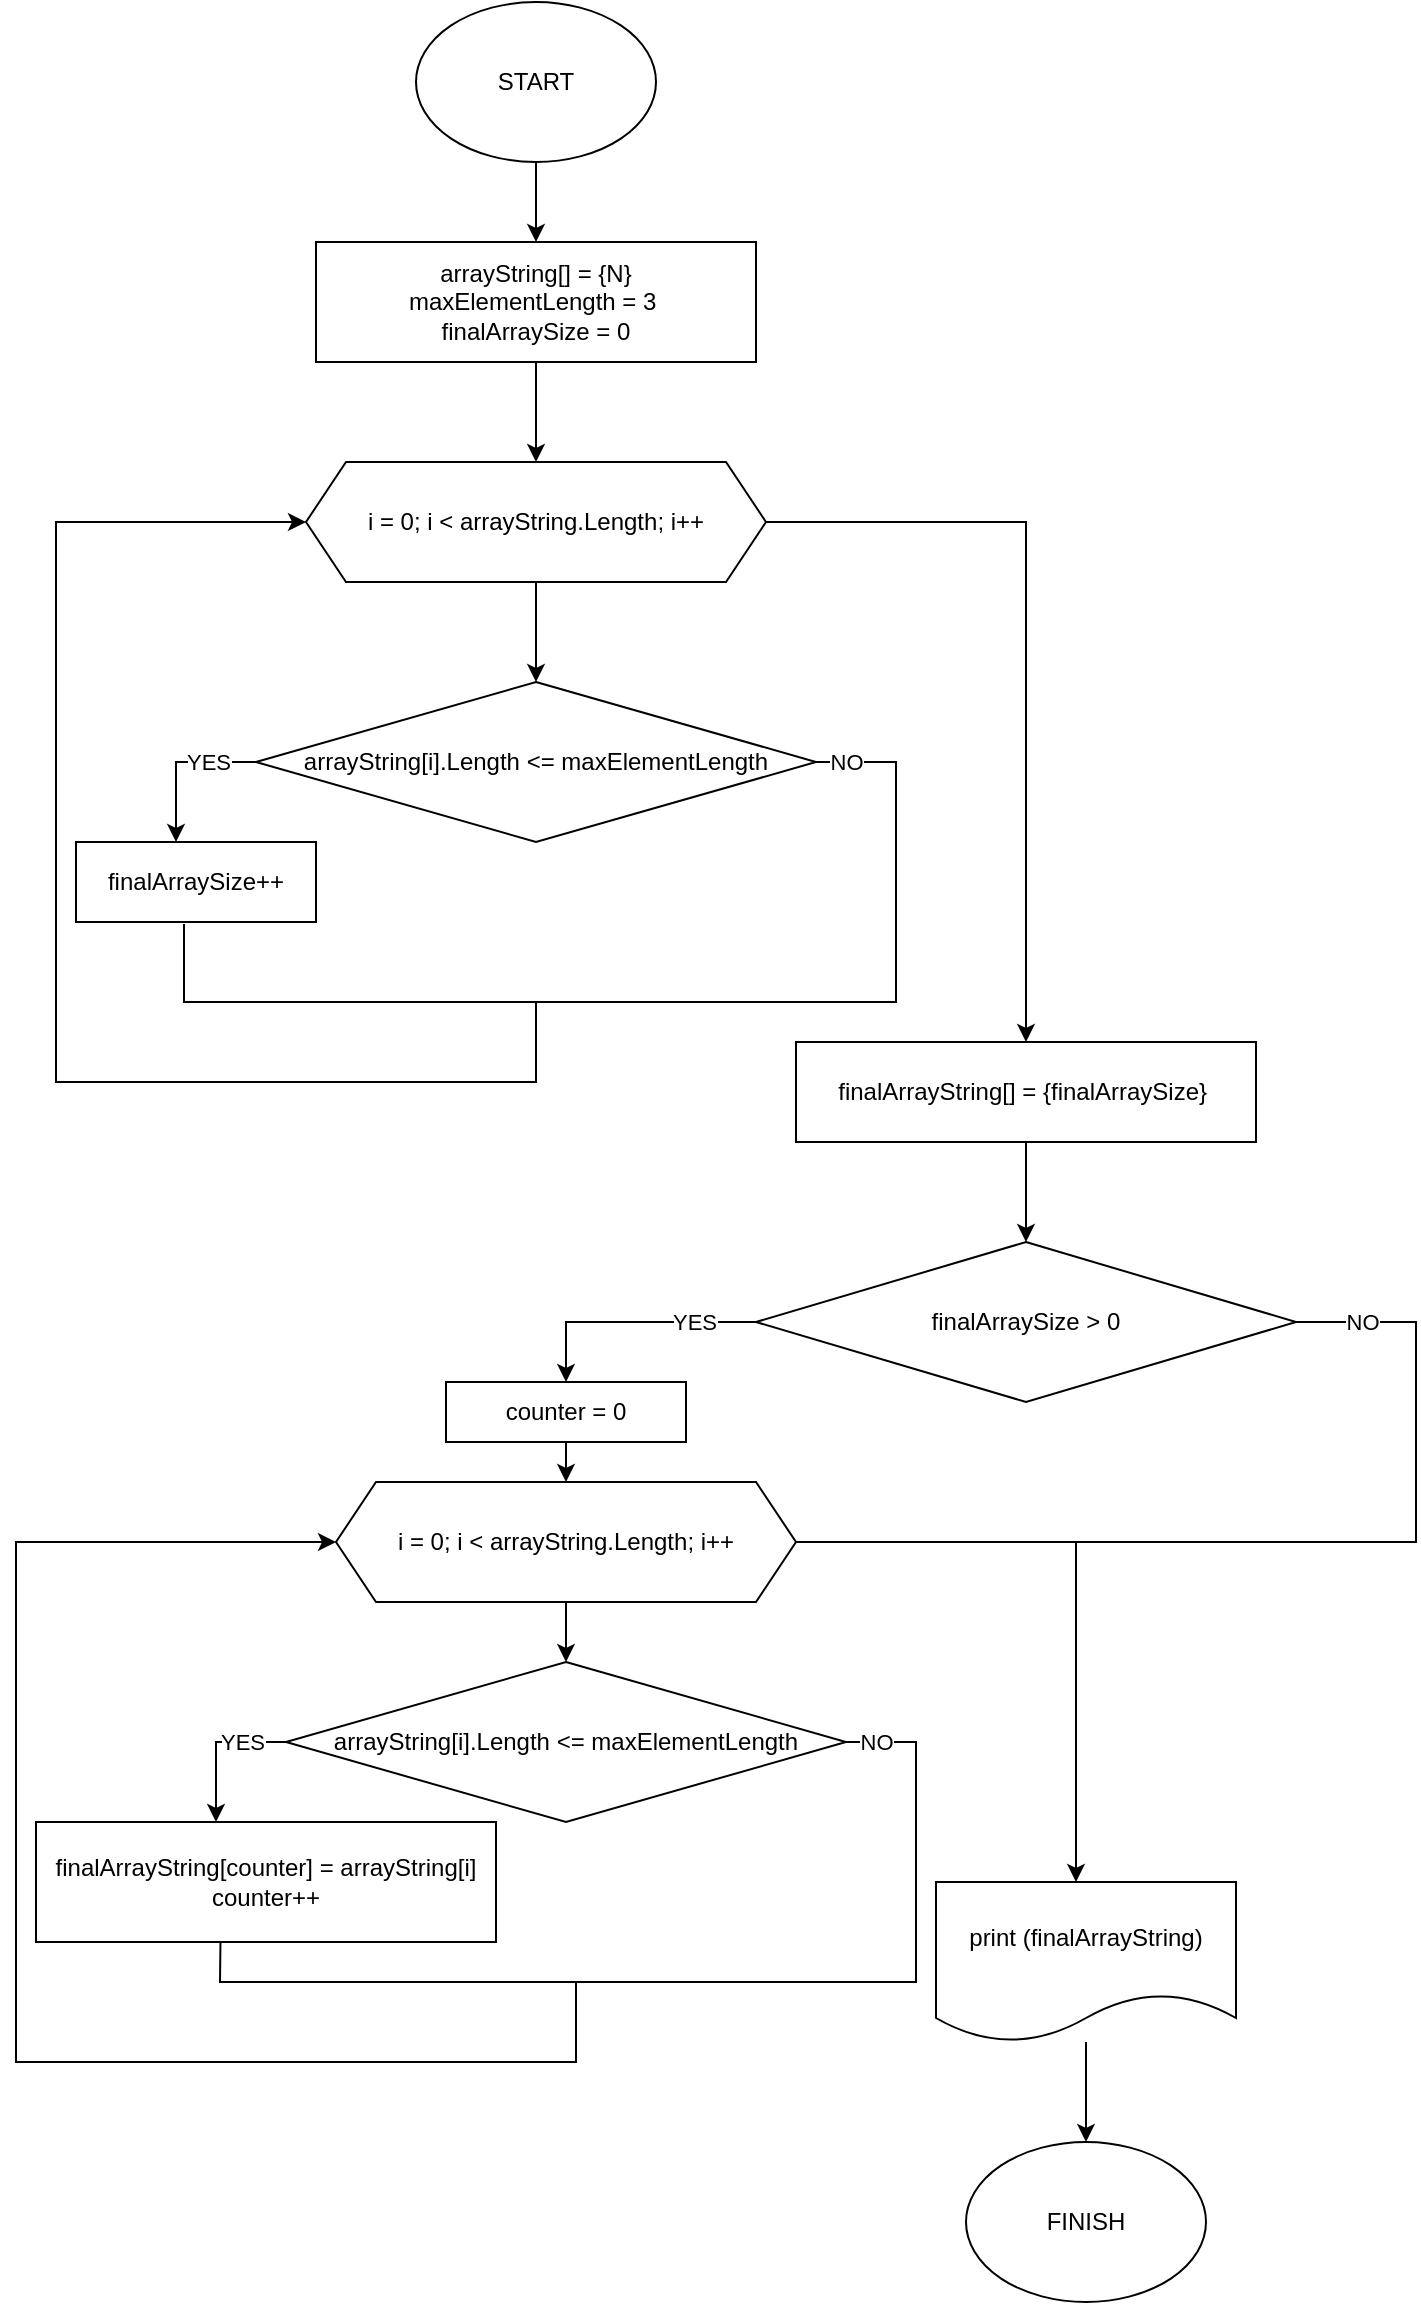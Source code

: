 <mxfile version="20.7.4" type="device"><diagram id="P9x2v4XkM7puXghROzXf" name="Страница 1"><mxGraphModel dx="1366" dy="728" grid="1" gridSize="10" guides="1" tooltips="1" connect="1" arrows="1" fold="1" page="1" pageScale="1" pageWidth="827" pageHeight="1169" math="0" shadow="0"><root><mxCell id="0"/><mxCell id="1" parent="0"/><mxCell id="e9jFGHZuqt24q90b8Jb8-7" value="" style="edgeStyle=orthogonalEdgeStyle;rounded=0;orthogonalLoop=1;jettySize=auto;html=1;" edge="1" parent="1" source="e9jFGHZuqt24q90b8Jb8-2" target="e9jFGHZuqt24q90b8Jb8-5"><mxGeometry relative="1" as="geometry"/></mxCell><mxCell id="e9jFGHZuqt24q90b8Jb8-2" value="START" style="ellipse;whiteSpace=wrap;html=1;" vertex="1" parent="1"><mxGeometry x="280" y="10" width="120" height="80" as="geometry"/></mxCell><mxCell id="e9jFGHZuqt24q90b8Jb8-10" value="" style="edgeStyle=orthogonalEdgeStyle;rounded=0;orthogonalLoop=1;jettySize=auto;html=1;" edge="1" parent="1" source="e9jFGHZuqt24q90b8Jb8-4" target="e9jFGHZuqt24q90b8Jb8-9"><mxGeometry relative="1" as="geometry"/></mxCell><mxCell id="e9jFGHZuqt24q90b8Jb8-22" value="" style="edgeStyle=orthogonalEdgeStyle;rounded=0;orthogonalLoop=1;jettySize=auto;html=1;" edge="1" parent="1" source="e9jFGHZuqt24q90b8Jb8-4" target="e9jFGHZuqt24q90b8Jb8-21"><mxGeometry relative="1" as="geometry"/></mxCell><mxCell id="e9jFGHZuqt24q90b8Jb8-4" value="i = 0; i &amp;lt; arrayString.Length; i++" style="shape=hexagon;perimeter=hexagonPerimeter2;whiteSpace=wrap;html=1;fixedSize=1;" vertex="1" parent="1"><mxGeometry x="225" y="240" width="230" height="60" as="geometry"/></mxCell><mxCell id="e9jFGHZuqt24q90b8Jb8-8" value="" style="edgeStyle=orthogonalEdgeStyle;rounded=0;orthogonalLoop=1;jettySize=auto;html=1;" edge="1" parent="1" source="e9jFGHZuqt24q90b8Jb8-5" target="e9jFGHZuqt24q90b8Jb8-4"><mxGeometry relative="1" as="geometry"/></mxCell><mxCell id="e9jFGHZuqt24q90b8Jb8-5" value="arrayString[] = {N}&lt;br&gt;maxElementLength = 3&amp;nbsp;&lt;br&gt;finalArraySize = 0" style="rounded=0;whiteSpace=wrap;html=1;" vertex="1" parent="1"><mxGeometry x="230" y="130" width="220" height="60" as="geometry"/></mxCell><mxCell id="e9jFGHZuqt24q90b8Jb8-15" value="" style="edgeStyle=orthogonalEdgeStyle;rounded=0;orthogonalLoop=1;jettySize=auto;html=1;" edge="1" parent="1" source="e9jFGHZuqt24q90b8Jb8-9" target="e9jFGHZuqt24q90b8Jb8-14"><mxGeometry relative="1" as="geometry"><Array as="points"><mxPoint x="160" y="390"/></Array></mxGeometry></mxCell><mxCell id="e9jFGHZuqt24q90b8Jb8-16" value="YES" style="edgeLabel;html=1;align=center;verticalAlign=middle;resizable=0;points=[];" vertex="1" connectable="0" parent="e9jFGHZuqt24q90b8Jb8-15"><mxGeometry x="-0.2" y="-4" relative="1" as="geometry"><mxPoint x="8" y="4" as="offset"/></mxGeometry></mxCell><mxCell id="e9jFGHZuqt24q90b8Jb8-9" value="arrayString[i].Length &amp;lt;= maxElementLength" style="rhombus;whiteSpace=wrap;html=1;" vertex="1" parent="1"><mxGeometry x="200" y="350" width="280" height="80" as="geometry"/></mxCell><mxCell id="e9jFGHZuqt24q90b8Jb8-14" value="finalArraySize++" style="whiteSpace=wrap;html=1;" vertex="1" parent="1"><mxGeometry x="110" y="430" width="120" height="40" as="geometry"/></mxCell><mxCell id="e9jFGHZuqt24q90b8Jb8-17" value="" style="endArrow=classic;html=1;rounded=0;exitX=1;exitY=0.5;exitDx=0;exitDy=0;entryX=0;entryY=0.5;entryDx=0;entryDy=0;" edge="1" parent="1" source="e9jFGHZuqt24q90b8Jb8-9" target="e9jFGHZuqt24q90b8Jb8-4"><mxGeometry width="50" height="50" relative="1" as="geometry"><mxPoint x="410" y="390" as="sourcePoint"/><mxPoint x="340" y="580" as="targetPoint"/><Array as="points"><mxPoint x="520" y="390"/><mxPoint x="520" y="510"/><mxPoint x="340" y="510"/><mxPoint x="340" y="550"/><mxPoint x="100" y="550"/><mxPoint x="100" y="270"/></Array></mxGeometry></mxCell><mxCell id="e9jFGHZuqt24q90b8Jb8-18" value="NO" style="edgeLabel;html=1;align=center;verticalAlign=middle;resizable=0;points=[];" vertex="1" connectable="0" parent="e9jFGHZuqt24q90b8Jb8-17"><mxGeometry x="-0.776" relative="1" as="geometry"><mxPoint x="-25" y="-75" as="offset"/></mxGeometry></mxCell><mxCell id="e9jFGHZuqt24q90b8Jb8-20" value="" style="endArrow=none;html=1;rounded=0;exitX=0.45;exitY=1.025;exitDx=0;exitDy=0;exitPerimeter=0;" edge="1" parent="1" source="e9jFGHZuqt24q90b8Jb8-14"><mxGeometry width="50" height="50" relative="1" as="geometry"><mxPoint x="410" y="390" as="sourcePoint"/><mxPoint x="340" y="510" as="targetPoint"/><Array as="points"><mxPoint x="164" y="510"/></Array></mxGeometry></mxCell><mxCell id="e9jFGHZuqt24q90b8Jb8-49" value="" style="edgeStyle=orthogonalEdgeStyle;rounded=0;orthogonalLoop=1;jettySize=auto;html=1;" edge="1" parent="1" source="e9jFGHZuqt24q90b8Jb8-21" target="e9jFGHZuqt24q90b8Jb8-46"><mxGeometry relative="1" as="geometry"/></mxCell><mxCell id="e9jFGHZuqt24q90b8Jb8-21" value="finalArrayString[] = {finalArraySize}&amp;nbsp;" style="whiteSpace=wrap;html=1;" vertex="1" parent="1"><mxGeometry x="470" y="530" width="230" height="50" as="geometry"/></mxCell><mxCell id="e9jFGHZuqt24q90b8Jb8-32" value="" style="edgeStyle=orthogonalEdgeStyle;rounded=0;orthogonalLoop=1;jettySize=auto;html=1;" edge="1" parent="1" source="e9jFGHZuqt24q90b8Jb8-23"><mxGeometry relative="1" as="geometry"><mxPoint x="355" y="840" as="targetPoint"/></mxGeometry></mxCell><mxCell id="e9jFGHZuqt24q90b8Jb8-34" value="" style="edgeStyle=orthogonalEdgeStyle;rounded=0;orthogonalLoop=1;jettySize=auto;html=1;" edge="1" parent="1" source="e9jFGHZuqt24q90b8Jb8-23" target="e9jFGHZuqt24q90b8Jb8-33"><mxGeometry relative="1" as="geometry"><Array as="points"><mxPoint x="610" y="780"/></Array></mxGeometry></mxCell><mxCell id="e9jFGHZuqt24q90b8Jb8-23" value="i = 0; i &amp;lt; arrayString.Length; i++" style="shape=hexagon;perimeter=hexagonPerimeter2;whiteSpace=wrap;html=1;fixedSize=1;" vertex="1" parent="1"><mxGeometry x="240" y="750" width="230" height="60" as="geometry"/></mxCell><mxCell id="e9jFGHZuqt24q90b8Jb8-28" value="finalArrayString[counter] = arrayString[i]&lt;br&gt;counter++" style="whiteSpace=wrap;html=1;" vertex="1" parent="1"><mxGeometry x="90" y="920" width="230" height="60" as="geometry"/></mxCell><mxCell id="e9jFGHZuqt24q90b8Jb8-29" value="" style="endArrow=classic;html=1;rounded=0;exitX=1;exitY=0.5;exitDx=0;exitDy=0;entryX=0;entryY=0.5;entryDx=0;entryDy=0;" edge="1" parent="1" target="e9jFGHZuqt24q90b8Jb8-23"><mxGeometry width="50" height="50" relative="1" as="geometry"><mxPoint x="445" y="880" as="sourcePoint"/><mxPoint x="245" y="760" as="targetPoint"/><Array as="points"><mxPoint x="530" y="880"/><mxPoint x="530" y="960"/><mxPoint x="530" y="1000"/><mxPoint x="360" y="1000"/><mxPoint x="360" y="1040"/><mxPoint x="80" y="1040"/><mxPoint x="80" y="780"/><mxPoint x="120" y="780"/></Array></mxGeometry></mxCell><mxCell id="e9jFGHZuqt24q90b8Jb8-45" value="NO" style="edgeLabel;html=1;align=center;verticalAlign=middle;resizable=0;points=[];" vertex="1" connectable="0" parent="e9jFGHZuqt24q90b8Jb8-29"><mxGeometry x="-0.884" relative="1" as="geometry"><mxPoint as="offset"/></mxGeometry></mxCell><mxCell id="e9jFGHZuqt24q90b8Jb8-31" value="" style="endArrow=none;html=1;rounded=0;exitX=0.401;exitY=1.004;exitDx=0;exitDy=0;exitPerimeter=0;" edge="1" parent="1" source="e9jFGHZuqt24q90b8Jb8-28"><mxGeometry width="50" height="50" relative="1" as="geometry"><mxPoint x="430" y="880" as="sourcePoint"/><mxPoint x="360" y="1000" as="targetPoint"/><Array as="points"><mxPoint x="182" y="1000"/></Array></mxGeometry></mxCell><mxCell id="e9jFGHZuqt24q90b8Jb8-39" value="" style="edgeStyle=orthogonalEdgeStyle;rounded=0;orthogonalLoop=1;jettySize=auto;html=1;" edge="1" parent="1" source="e9jFGHZuqt24q90b8Jb8-33" target="e9jFGHZuqt24q90b8Jb8-37"><mxGeometry relative="1" as="geometry"/></mxCell><mxCell id="e9jFGHZuqt24q90b8Jb8-33" value="print (finalArrayString)" style="shape=document;whiteSpace=wrap;html=1;boundedLbl=1;" vertex="1" parent="1"><mxGeometry x="540" y="950" width="150" height="80" as="geometry"/></mxCell><mxCell id="e9jFGHZuqt24q90b8Jb8-37" value="FINISH" style="ellipse;whiteSpace=wrap;html=1;" vertex="1" parent="1"><mxGeometry x="555" y="1080" width="120" height="80" as="geometry"/></mxCell><mxCell id="e9jFGHZuqt24q90b8Jb8-42" value="" style="edgeStyle=orthogonalEdgeStyle;rounded=0;orthogonalLoop=1;jettySize=auto;html=1;" edge="1" parent="1" source="e9jFGHZuqt24q90b8Jb8-44"><mxGeometry relative="1" as="geometry"><mxPoint x="180" y="920" as="targetPoint"/><Array as="points"><mxPoint x="180" y="880"/></Array></mxGeometry></mxCell><mxCell id="e9jFGHZuqt24q90b8Jb8-43" value="YES" style="edgeLabel;html=1;align=center;verticalAlign=middle;resizable=0;points=[];" vertex="1" connectable="0" parent="e9jFGHZuqt24q90b8Jb8-42"><mxGeometry x="-0.2" y="-4" relative="1" as="geometry"><mxPoint x="8" y="4" as="offset"/></mxGeometry></mxCell><mxCell id="e9jFGHZuqt24q90b8Jb8-44" value="arrayString[i].Length &amp;lt;= maxElementLength" style="rhombus;whiteSpace=wrap;html=1;" vertex="1" parent="1"><mxGeometry x="215" y="840" width="280" height="80" as="geometry"/></mxCell><mxCell id="e9jFGHZuqt24q90b8Jb8-52" style="edgeStyle=orthogonalEdgeStyle;rounded=0;orthogonalLoop=1;jettySize=auto;html=1;exitX=1;exitY=0.5;exitDx=0;exitDy=0;endArrow=none;endFill=0;" edge="1" parent="1" source="e9jFGHZuqt24q90b8Jb8-46"><mxGeometry x="-0.569" y="-40" relative="1" as="geometry"><mxPoint x="610" y="850" as="targetPoint"/><Array as="points"><mxPoint x="780" y="670"/><mxPoint x="780" y="780"/><mxPoint x="610" y="780"/></Array><mxPoint as="offset"/></mxGeometry></mxCell><mxCell id="e9jFGHZuqt24q90b8Jb8-53" value="NO" style="edgeLabel;html=1;align=center;verticalAlign=middle;resizable=0;points=[];" vertex="1" connectable="0" parent="e9jFGHZuqt24q90b8Jb8-52"><mxGeometry x="-0.924" relative="1" as="geometry"><mxPoint x="17" as="offset"/></mxGeometry></mxCell><mxCell id="e9jFGHZuqt24q90b8Jb8-58" style="edgeStyle=none;rounded=0;orthogonalLoop=1;jettySize=auto;html=1;entryX=0.5;entryY=0;entryDx=0;entryDy=0;endArrow=classic;endFill=1;" edge="1" parent="1" source="e9jFGHZuqt24q90b8Jb8-46" target="e9jFGHZuqt24q90b8Jb8-54"><mxGeometry relative="1" as="geometry"><Array as="points"><mxPoint x="355" y="670"/></Array></mxGeometry></mxCell><mxCell id="e9jFGHZuqt24q90b8Jb8-59" value="YES" style="edgeLabel;html=1;align=center;verticalAlign=middle;resizable=0;points=[];" vertex="1" connectable="0" parent="e9jFGHZuqt24q90b8Jb8-58"><mxGeometry x="-0.504" y="1" relative="1" as="geometry"><mxPoint y="-1" as="offset"/></mxGeometry></mxCell><mxCell id="e9jFGHZuqt24q90b8Jb8-46" value="finalArraySize &amp;gt; 0" style="rhombus;whiteSpace=wrap;html=1;" vertex="1" parent="1"><mxGeometry x="450" y="630" width="270" height="80" as="geometry"/></mxCell><mxCell id="e9jFGHZuqt24q90b8Jb8-54" value="counter = 0" style="whiteSpace=wrap;html=1;" vertex="1" parent="1"><mxGeometry x="295" y="700" width="120" height="30" as="geometry"/></mxCell><mxCell id="e9jFGHZuqt24q90b8Jb8-57" value="" style="endArrow=classic;html=1;rounded=0;entryX=0.5;entryY=0;entryDx=0;entryDy=0;exitX=0.5;exitY=1;exitDx=0;exitDy=0;" edge="1" parent="1" source="e9jFGHZuqt24q90b8Jb8-54" target="e9jFGHZuqt24q90b8Jb8-23"><mxGeometry width="50" height="50" relative="1" as="geometry"><mxPoint x="565" y="750" as="sourcePoint"/><mxPoint x="615" y="700" as="targetPoint"/></mxGeometry></mxCell></root></mxGraphModel></diagram></mxfile>